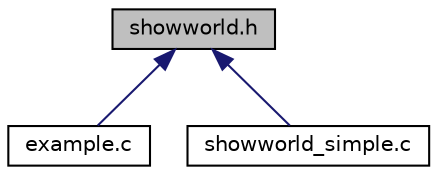 digraph "showworld.h"
{
  edge [fontname="Helvetica",fontsize="10",labelfontname="Helvetica",labelfontsize="10"];
  node [fontname="Helvetica",fontsize="10",shape=record];
  Node1 [label="showworld.h",height=0.2,width=0.4,color="black", fillcolor="grey75", style="filled", fontcolor="black"];
  Node1 -> Node2 [dir="back",color="midnightblue",fontsize="10",style="solid",fontname="Helvetica"];
  Node2 [label="example.c",height=0.2,width=0.4,color="black", fillcolor="white", style="filled",URL="$example_8c.html",tooltip="This file is part of \"Projeto de Introdução à Computação 2ª época 2017/2018\" (PIC2e1718). "];
  Node1 -> Node3 [dir="back",color="midnightblue",fontsize="10",style="solid",fontname="Helvetica"];
  Node3 [label="showworld_simple.c",height=0.2,width=0.4,color="black", fillcolor="white", style="filled",URL="$showworld__simple_8c.html",tooltip="This file is part of \"2º Projeto de Introdução à Computação 2017/2018\" (2oPIC1718). "];
}
